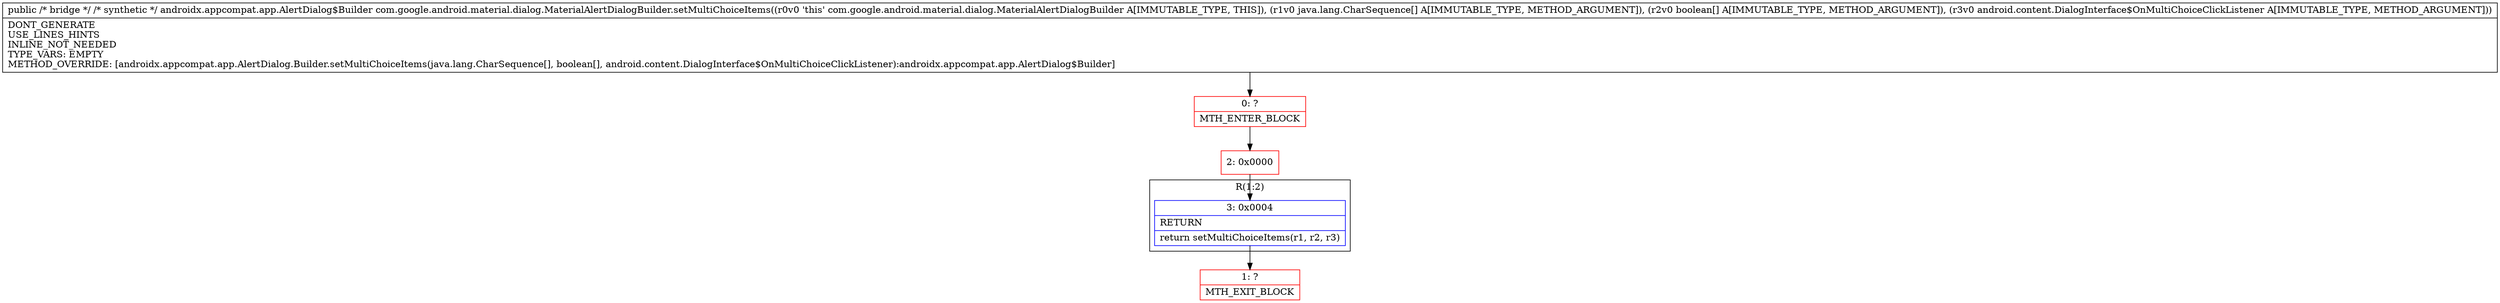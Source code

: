 digraph "CFG forcom.google.android.material.dialog.MaterialAlertDialogBuilder.setMultiChoiceItems([Ljava\/lang\/CharSequence;[ZLandroid\/content\/DialogInterface$OnMultiChoiceClickListener;)Landroidx\/appcompat\/app\/AlertDialog$Builder;" {
subgraph cluster_Region_1803140938 {
label = "R(1:2)";
node [shape=record,color=blue];
Node_3 [shape=record,label="{3\:\ 0x0004|RETURN\l|return setMultiChoiceItems(r1, r2, r3)\l}"];
}
Node_0 [shape=record,color=red,label="{0\:\ ?|MTH_ENTER_BLOCK\l}"];
Node_2 [shape=record,color=red,label="{2\:\ 0x0000}"];
Node_1 [shape=record,color=red,label="{1\:\ ?|MTH_EXIT_BLOCK\l}"];
MethodNode[shape=record,label="{public \/* bridge *\/ \/* synthetic *\/ androidx.appcompat.app.AlertDialog$Builder com.google.android.material.dialog.MaterialAlertDialogBuilder.setMultiChoiceItems((r0v0 'this' com.google.android.material.dialog.MaterialAlertDialogBuilder A[IMMUTABLE_TYPE, THIS]), (r1v0 java.lang.CharSequence[] A[IMMUTABLE_TYPE, METHOD_ARGUMENT]), (r2v0 boolean[] A[IMMUTABLE_TYPE, METHOD_ARGUMENT]), (r3v0 android.content.DialogInterface$OnMultiChoiceClickListener A[IMMUTABLE_TYPE, METHOD_ARGUMENT]))  | DONT_GENERATE\lUSE_LINES_HINTS\lINLINE_NOT_NEEDED\lTYPE_VARS: EMPTY\lMETHOD_OVERRIDE: [androidx.appcompat.app.AlertDialog.Builder.setMultiChoiceItems(java.lang.CharSequence[], boolean[], android.content.DialogInterface$OnMultiChoiceClickListener):androidx.appcompat.app.AlertDialog$Builder]\l}"];
MethodNode -> Node_0;Node_3 -> Node_1;
Node_0 -> Node_2;
Node_2 -> Node_3;
}

